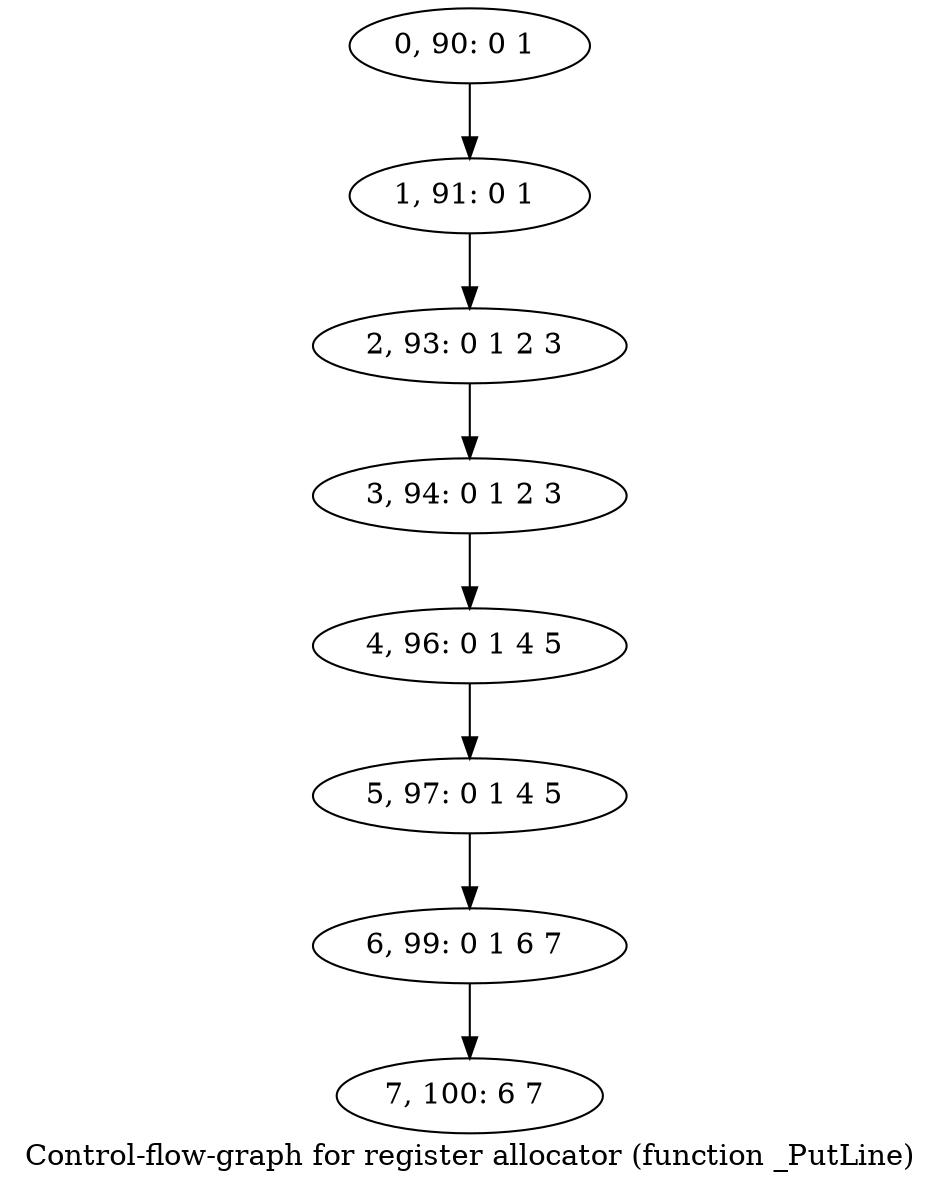 digraph G {
graph [label="Control-flow-graph for register allocator (function _PutLine)"]
0[label="0, 90: 0 1 "];
1[label="1, 91: 0 1 "];
2[label="2, 93: 0 1 2 3 "];
3[label="3, 94: 0 1 2 3 "];
4[label="4, 96: 0 1 4 5 "];
5[label="5, 97: 0 1 4 5 "];
6[label="6, 99: 0 1 6 7 "];
7[label="7, 100: 6 7 "];
0->1 ;
1->2 ;
2->3 ;
3->4 ;
4->5 ;
5->6 ;
6->7 ;
}

